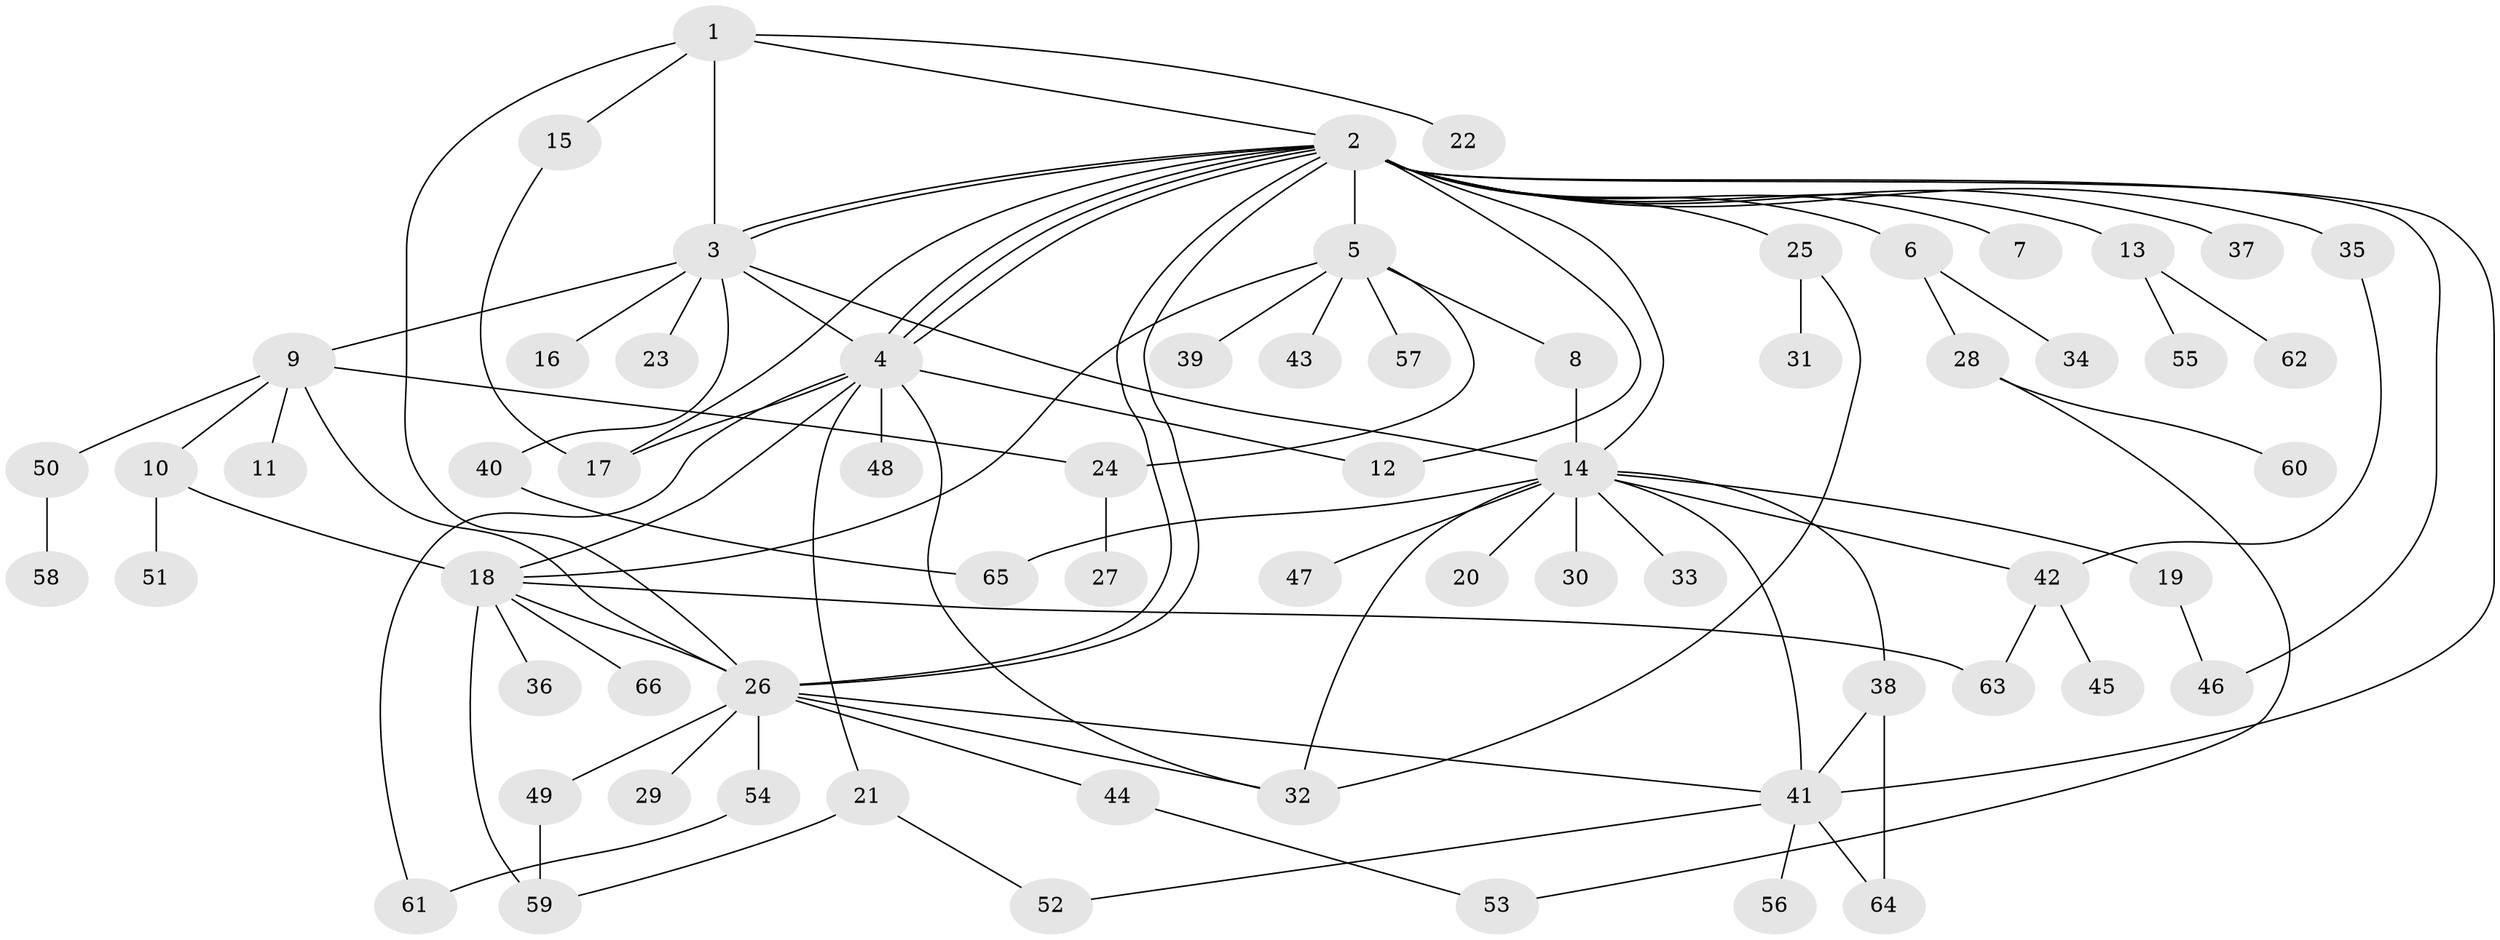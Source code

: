 // coarse degree distribution, {4: 0.02040816326530612, 21: 0.02040816326530612, 11: 0.02040816326530612, 8: 0.02040816326530612, 3: 0.10204081632653061, 1: 0.46938775510204084, 2: 0.2653061224489796, 6: 0.04081632653061224, 12: 0.02040816326530612, 14: 0.02040816326530612}
// Generated by graph-tools (version 1.1) at 2025/51/02/27/25 19:51:58]
// undirected, 66 vertices, 98 edges
graph export_dot {
graph [start="1"]
  node [color=gray90,style=filled];
  1;
  2;
  3;
  4;
  5;
  6;
  7;
  8;
  9;
  10;
  11;
  12;
  13;
  14;
  15;
  16;
  17;
  18;
  19;
  20;
  21;
  22;
  23;
  24;
  25;
  26;
  27;
  28;
  29;
  30;
  31;
  32;
  33;
  34;
  35;
  36;
  37;
  38;
  39;
  40;
  41;
  42;
  43;
  44;
  45;
  46;
  47;
  48;
  49;
  50;
  51;
  52;
  53;
  54;
  55;
  56;
  57;
  58;
  59;
  60;
  61;
  62;
  63;
  64;
  65;
  66;
  1 -- 2;
  1 -- 3;
  1 -- 15;
  1 -- 22;
  1 -- 26;
  2 -- 3;
  2 -- 3;
  2 -- 4;
  2 -- 4;
  2 -- 4;
  2 -- 5;
  2 -- 6;
  2 -- 7;
  2 -- 12;
  2 -- 13;
  2 -- 14;
  2 -- 17;
  2 -- 25;
  2 -- 26;
  2 -- 26;
  2 -- 35;
  2 -- 37;
  2 -- 41;
  2 -- 46;
  3 -- 4;
  3 -- 9;
  3 -- 14;
  3 -- 16;
  3 -- 23;
  3 -- 40;
  4 -- 12;
  4 -- 17;
  4 -- 18;
  4 -- 21;
  4 -- 32;
  4 -- 48;
  4 -- 61;
  5 -- 8;
  5 -- 18;
  5 -- 24;
  5 -- 39;
  5 -- 43;
  5 -- 57;
  6 -- 28;
  6 -- 34;
  8 -- 14;
  9 -- 10;
  9 -- 11;
  9 -- 24;
  9 -- 26;
  9 -- 50;
  10 -- 18;
  10 -- 51;
  13 -- 55;
  13 -- 62;
  14 -- 19;
  14 -- 20;
  14 -- 30;
  14 -- 32;
  14 -- 33;
  14 -- 38;
  14 -- 41;
  14 -- 42;
  14 -- 47;
  14 -- 65;
  15 -- 17;
  18 -- 26;
  18 -- 36;
  18 -- 59;
  18 -- 63;
  18 -- 66;
  19 -- 46;
  21 -- 52;
  21 -- 59;
  24 -- 27;
  25 -- 31;
  25 -- 32;
  26 -- 29;
  26 -- 32;
  26 -- 41;
  26 -- 44;
  26 -- 49;
  26 -- 54;
  28 -- 53;
  28 -- 60;
  35 -- 42;
  38 -- 41;
  38 -- 64;
  40 -- 65;
  41 -- 52;
  41 -- 56;
  41 -- 64;
  42 -- 45;
  42 -- 63;
  44 -- 53;
  49 -- 59;
  50 -- 58;
  54 -- 61;
}
